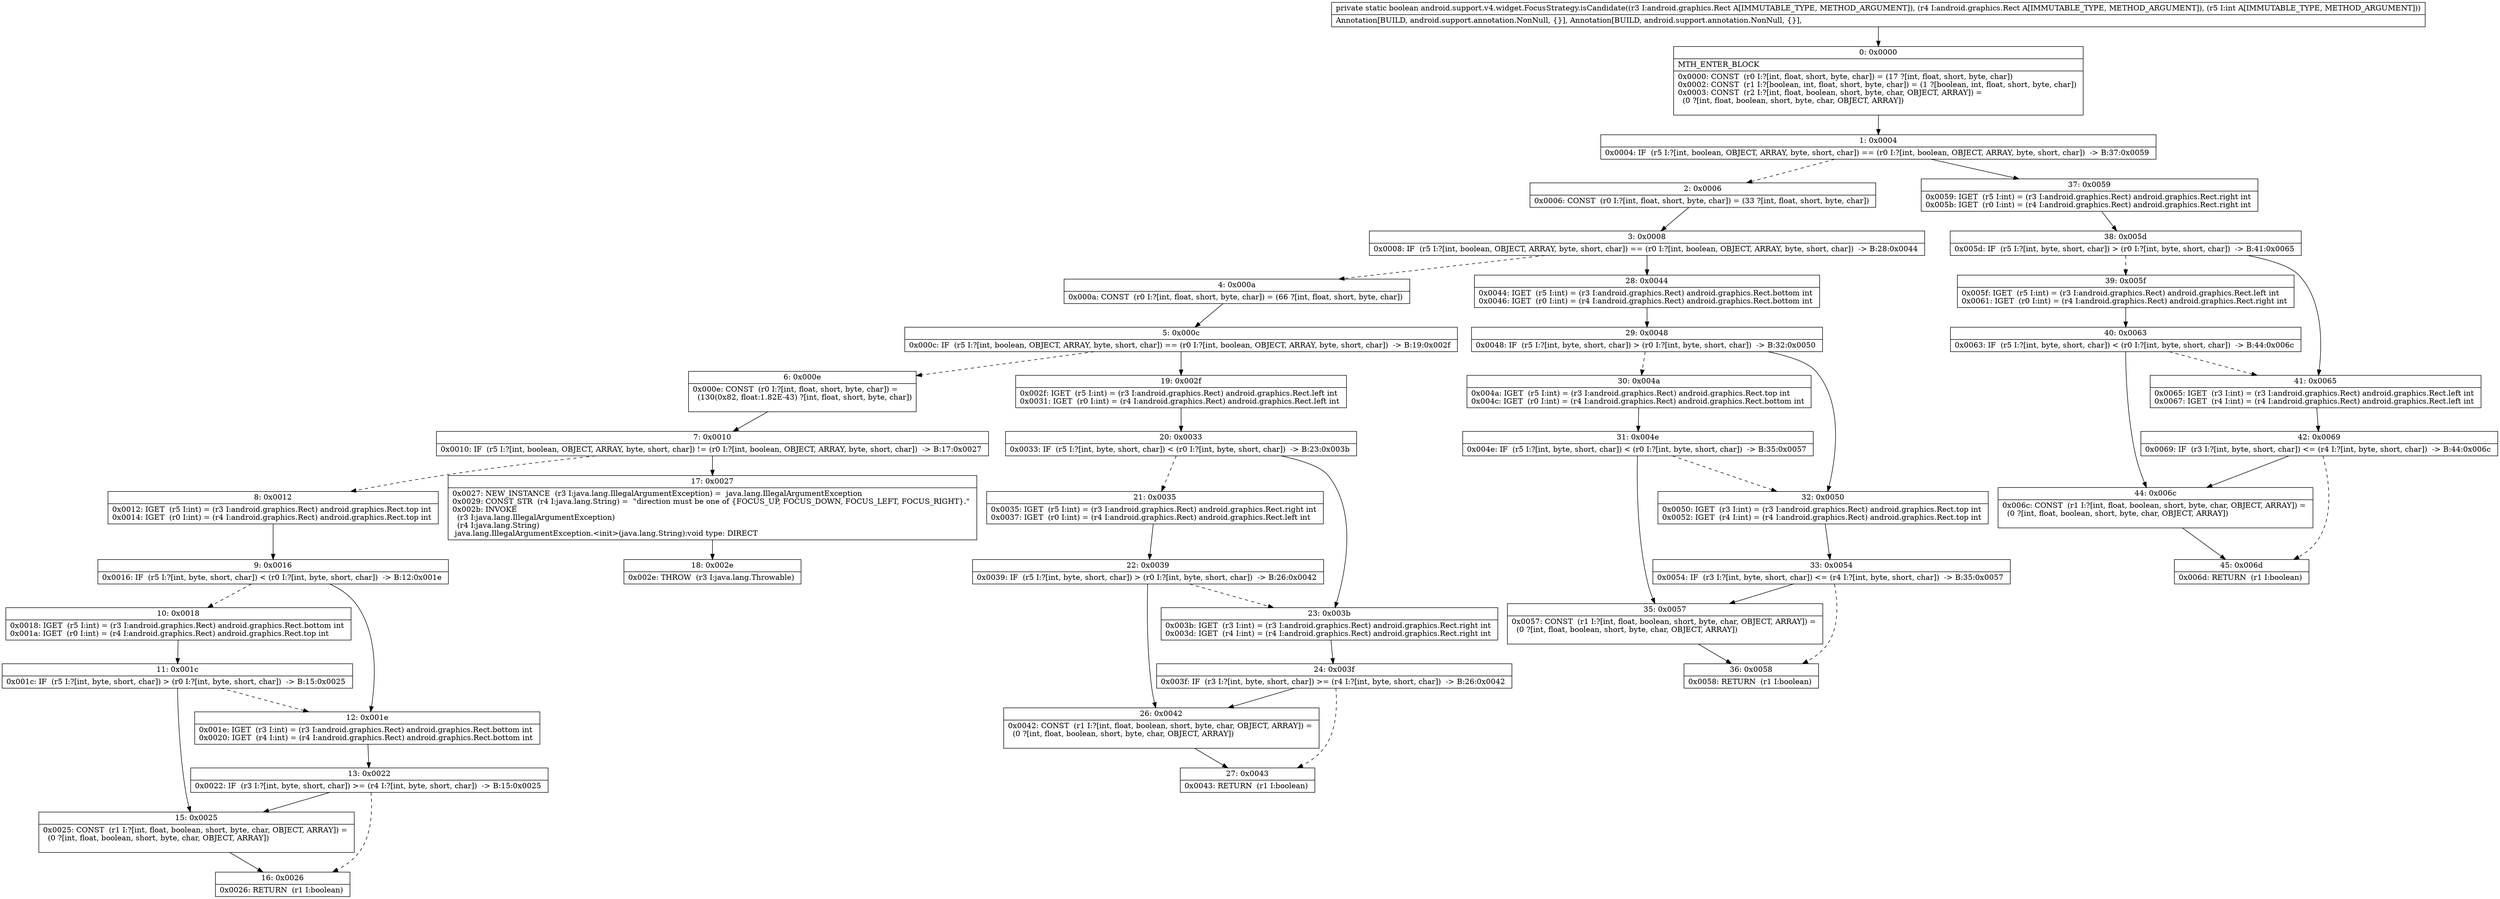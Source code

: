 digraph "CFG forandroid.support.v4.widget.FocusStrategy.isCandidate(Landroid\/graphics\/Rect;Landroid\/graphics\/Rect;I)Z" {
Node_0 [shape=record,label="{0\:\ 0x0000|MTH_ENTER_BLOCK\l|0x0000: CONST  (r0 I:?[int, float, short, byte, char]) = (17 ?[int, float, short, byte, char]) \l0x0002: CONST  (r1 I:?[boolean, int, float, short, byte, char]) = (1 ?[boolean, int, float, short, byte, char]) \l0x0003: CONST  (r2 I:?[int, float, boolean, short, byte, char, OBJECT, ARRAY]) = \l  (0 ?[int, float, boolean, short, byte, char, OBJECT, ARRAY])\l \l}"];
Node_1 [shape=record,label="{1\:\ 0x0004|0x0004: IF  (r5 I:?[int, boolean, OBJECT, ARRAY, byte, short, char]) == (r0 I:?[int, boolean, OBJECT, ARRAY, byte, short, char])  \-\> B:37:0x0059 \l}"];
Node_2 [shape=record,label="{2\:\ 0x0006|0x0006: CONST  (r0 I:?[int, float, short, byte, char]) = (33 ?[int, float, short, byte, char]) \l}"];
Node_3 [shape=record,label="{3\:\ 0x0008|0x0008: IF  (r5 I:?[int, boolean, OBJECT, ARRAY, byte, short, char]) == (r0 I:?[int, boolean, OBJECT, ARRAY, byte, short, char])  \-\> B:28:0x0044 \l}"];
Node_4 [shape=record,label="{4\:\ 0x000a|0x000a: CONST  (r0 I:?[int, float, short, byte, char]) = (66 ?[int, float, short, byte, char]) \l}"];
Node_5 [shape=record,label="{5\:\ 0x000c|0x000c: IF  (r5 I:?[int, boolean, OBJECT, ARRAY, byte, short, char]) == (r0 I:?[int, boolean, OBJECT, ARRAY, byte, short, char])  \-\> B:19:0x002f \l}"];
Node_6 [shape=record,label="{6\:\ 0x000e|0x000e: CONST  (r0 I:?[int, float, short, byte, char]) = \l  (130(0x82, float:1.82E\-43) ?[int, float, short, byte, char])\l \l}"];
Node_7 [shape=record,label="{7\:\ 0x0010|0x0010: IF  (r5 I:?[int, boolean, OBJECT, ARRAY, byte, short, char]) != (r0 I:?[int, boolean, OBJECT, ARRAY, byte, short, char])  \-\> B:17:0x0027 \l}"];
Node_8 [shape=record,label="{8\:\ 0x0012|0x0012: IGET  (r5 I:int) = (r3 I:android.graphics.Rect) android.graphics.Rect.top int \l0x0014: IGET  (r0 I:int) = (r4 I:android.graphics.Rect) android.graphics.Rect.top int \l}"];
Node_9 [shape=record,label="{9\:\ 0x0016|0x0016: IF  (r5 I:?[int, byte, short, char]) \< (r0 I:?[int, byte, short, char])  \-\> B:12:0x001e \l}"];
Node_10 [shape=record,label="{10\:\ 0x0018|0x0018: IGET  (r5 I:int) = (r3 I:android.graphics.Rect) android.graphics.Rect.bottom int \l0x001a: IGET  (r0 I:int) = (r4 I:android.graphics.Rect) android.graphics.Rect.top int \l}"];
Node_11 [shape=record,label="{11\:\ 0x001c|0x001c: IF  (r5 I:?[int, byte, short, char]) \> (r0 I:?[int, byte, short, char])  \-\> B:15:0x0025 \l}"];
Node_12 [shape=record,label="{12\:\ 0x001e|0x001e: IGET  (r3 I:int) = (r3 I:android.graphics.Rect) android.graphics.Rect.bottom int \l0x0020: IGET  (r4 I:int) = (r4 I:android.graphics.Rect) android.graphics.Rect.bottom int \l}"];
Node_13 [shape=record,label="{13\:\ 0x0022|0x0022: IF  (r3 I:?[int, byte, short, char]) \>= (r4 I:?[int, byte, short, char])  \-\> B:15:0x0025 \l}"];
Node_15 [shape=record,label="{15\:\ 0x0025|0x0025: CONST  (r1 I:?[int, float, boolean, short, byte, char, OBJECT, ARRAY]) = \l  (0 ?[int, float, boolean, short, byte, char, OBJECT, ARRAY])\l \l}"];
Node_16 [shape=record,label="{16\:\ 0x0026|0x0026: RETURN  (r1 I:boolean) \l}"];
Node_17 [shape=record,label="{17\:\ 0x0027|0x0027: NEW_INSTANCE  (r3 I:java.lang.IllegalArgumentException) =  java.lang.IllegalArgumentException \l0x0029: CONST_STR  (r4 I:java.lang.String) =  \"direction must be one of \{FOCUS_UP, FOCUS_DOWN, FOCUS_LEFT, FOCUS_RIGHT\}.\" \l0x002b: INVOKE  \l  (r3 I:java.lang.IllegalArgumentException)\l  (r4 I:java.lang.String)\l java.lang.IllegalArgumentException.\<init\>(java.lang.String):void type: DIRECT \l}"];
Node_18 [shape=record,label="{18\:\ 0x002e|0x002e: THROW  (r3 I:java.lang.Throwable) \l}"];
Node_19 [shape=record,label="{19\:\ 0x002f|0x002f: IGET  (r5 I:int) = (r3 I:android.graphics.Rect) android.graphics.Rect.left int \l0x0031: IGET  (r0 I:int) = (r4 I:android.graphics.Rect) android.graphics.Rect.left int \l}"];
Node_20 [shape=record,label="{20\:\ 0x0033|0x0033: IF  (r5 I:?[int, byte, short, char]) \< (r0 I:?[int, byte, short, char])  \-\> B:23:0x003b \l}"];
Node_21 [shape=record,label="{21\:\ 0x0035|0x0035: IGET  (r5 I:int) = (r3 I:android.graphics.Rect) android.graphics.Rect.right int \l0x0037: IGET  (r0 I:int) = (r4 I:android.graphics.Rect) android.graphics.Rect.left int \l}"];
Node_22 [shape=record,label="{22\:\ 0x0039|0x0039: IF  (r5 I:?[int, byte, short, char]) \> (r0 I:?[int, byte, short, char])  \-\> B:26:0x0042 \l}"];
Node_23 [shape=record,label="{23\:\ 0x003b|0x003b: IGET  (r3 I:int) = (r3 I:android.graphics.Rect) android.graphics.Rect.right int \l0x003d: IGET  (r4 I:int) = (r4 I:android.graphics.Rect) android.graphics.Rect.right int \l}"];
Node_24 [shape=record,label="{24\:\ 0x003f|0x003f: IF  (r3 I:?[int, byte, short, char]) \>= (r4 I:?[int, byte, short, char])  \-\> B:26:0x0042 \l}"];
Node_26 [shape=record,label="{26\:\ 0x0042|0x0042: CONST  (r1 I:?[int, float, boolean, short, byte, char, OBJECT, ARRAY]) = \l  (0 ?[int, float, boolean, short, byte, char, OBJECT, ARRAY])\l \l}"];
Node_27 [shape=record,label="{27\:\ 0x0043|0x0043: RETURN  (r1 I:boolean) \l}"];
Node_28 [shape=record,label="{28\:\ 0x0044|0x0044: IGET  (r5 I:int) = (r3 I:android.graphics.Rect) android.graphics.Rect.bottom int \l0x0046: IGET  (r0 I:int) = (r4 I:android.graphics.Rect) android.graphics.Rect.bottom int \l}"];
Node_29 [shape=record,label="{29\:\ 0x0048|0x0048: IF  (r5 I:?[int, byte, short, char]) \> (r0 I:?[int, byte, short, char])  \-\> B:32:0x0050 \l}"];
Node_30 [shape=record,label="{30\:\ 0x004a|0x004a: IGET  (r5 I:int) = (r3 I:android.graphics.Rect) android.graphics.Rect.top int \l0x004c: IGET  (r0 I:int) = (r4 I:android.graphics.Rect) android.graphics.Rect.bottom int \l}"];
Node_31 [shape=record,label="{31\:\ 0x004e|0x004e: IF  (r5 I:?[int, byte, short, char]) \< (r0 I:?[int, byte, short, char])  \-\> B:35:0x0057 \l}"];
Node_32 [shape=record,label="{32\:\ 0x0050|0x0050: IGET  (r3 I:int) = (r3 I:android.graphics.Rect) android.graphics.Rect.top int \l0x0052: IGET  (r4 I:int) = (r4 I:android.graphics.Rect) android.graphics.Rect.top int \l}"];
Node_33 [shape=record,label="{33\:\ 0x0054|0x0054: IF  (r3 I:?[int, byte, short, char]) \<= (r4 I:?[int, byte, short, char])  \-\> B:35:0x0057 \l}"];
Node_35 [shape=record,label="{35\:\ 0x0057|0x0057: CONST  (r1 I:?[int, float, boolean, short, byte, char, OBJECT, ARRAY]) = \l  (0 ?[int, float, boolean, short, byte, char, OBJECT, ARRAY])\l \l}"];
Node_36 [shape=record,label="{36\:\ 0x0058|0x0058: RETURN  (r1 I:boolean) \l}"];
Node_37 [shape=record,label="{37\:\ 0x0059|0x0059: IGET  (r5 I:int) = (r3 I:android.graphics.Rect) android.graphics.Rect.right int \l0x005b: IGET  (r0 I:int) = (r4 I:android.graphics.Rect) android.graphics.Rect.right int \l}"];
Node_38 [shape=record,label="{38\:\ 0x005d|0x005d: IF  (r5 I:?[int, byte, short, char]) \> (r0 I:?[int, byte, short, char])  \-\> B:41:0x0065 \l}"];
Node_39 [shape=record,label="{39\:\ 0x005f|0x005f: IGET  (r5 I:int) = (r3 I:android.graphics.Rect) android.graphics.Rect.left int \l0x0061: IGET  (r0 I:int) = (r4 I:android.graphics.Rect) android.graphics.Rect.right int \l}"];
Node_40 [shape=record,label="{40\:\ 0x0063|0x0063: IF  (r5 I:?[int, byte, short, char]) \< (r0 I:?[int, byte, short, char])  \-\> B:44:0x006c \l}"];
Node_41 [shape=record,label="{41\:\ 0x0065|0x0065: IGET  (r3 I:int) = (r3 I:android.graphics.Rect) android.graphics.Rect.left int \l0x0067: IGET  (r4 I:int) = (r4 I:android.graphics.Rect) android.graphics.Rect.left int \l}"];
Node_42 [shape=record,label="{42\:\ 0x0069|0x0069: IF  (r3 I:?[int, byte, short, char]) \<= (r4 I:?[int, byte, short, char])  \-\> B:44:0x006c \l}"];
Node_44 [shape=record,label="{44\:\ 0x006c|0x006c: CONST  (r1 I:?[int, float, boolean, short, byte, char, OBJECT, ARRAY]) = \l  (0 ?[int, float, boolean, short, byte, char, OBJECT, ARRAY])\l \l}"];
Node_45 [shape=record,label="{45\:\ 0x006d|0x006d: RETURN  (r1 I:boolean) \l}"];
MethodNode[shape=record,label="{private static boolean android.support.v4.widget.FocusStrategy.isCandidate((r3 I:android.graphics.Rect A[IMMUTABLE_TYPE, METHOD_ARGUMENT]), (r4 I:android.graphics.Rect A[IMMUTABLE_TYPE, METHOD_ARGUMENT]), (r5 I:int A[IMMUTABLE_TYPE, METHOD_ARGUMENT]))  | Annotation[BUILD, android.support.annotation.NonNull, \{\}], Annotation[BUILD, android.support.annotation.NonNull, \{\}], \l}"];
MethodNode -> Node_0;
Node_0 -> Node_1;
Node_1 -> Node_2[style=dashed];
Node_1 -> Node_37;
Node_2 -> Node_3;
Node_3 -> Node_4[style=dashed];
Node_3 -> Node_28;
Node_4 -> Node_5;
Node_5 -> Node_6[style=dashed];
Node_5 -> Node_19;
Node_6 -> Node_7;
Node_7 -> Node_8[style=dashed];
Node_7 -> Node_17;
Node_8 -> Node_9;
Node_9 -> Node_10[style=dashed];
Node_9 -> Node_12;
Node_10 -> Node_11;
Node_11 -> Node_12[style=dashed];
Node_11 -> Node_15;
Node_12 -> Node_13;
Node_13 -> Node_15;
Node_13 -> Node_16[style=dashed];
Node_15 -> Node_16;
Node_17 -> Node_18;
Node_19 -> Node_20;
Node_20 -> Node_21[style=dashed];
Node_20 -> Node_23;
Node_21 -> Node_22;
Node_22 -> Node_23[style=dashed];
Node_22 -> Node_26;
Node_23 -> Node_24;
Node_24 -> Node_26;
Node_24 -> Node_27[style=dashed];
Node_26 -> Node_27;
Node_28 -> Node_29;
Node_29 -> Node_30[style=dashed];
Node_29 -> Node_32;
Node_30 -> Node_31;
Node_31 -> Node_32[style=dashed];
Node_31 -> Node_35;
Node_32 -> Node_33;
Node_33 -> Node_35;
Node_33 -> Node_36[style=dashed];
Node_35 -> Node_36;
Node_37 -> Node_38;
Node_38 -> Node_39[style=dashed];
Node_38 -> Node_41;
Node_39 -> Node_40;
Node_40 -> Node_41[style=dashed];
Node_40 -> Node_44;
Node_41 -> Node_42;
Node_42 -> Node_44;
Node_42 -> Node_45[style=dashed];
Node_44 -> Node_45;
}

